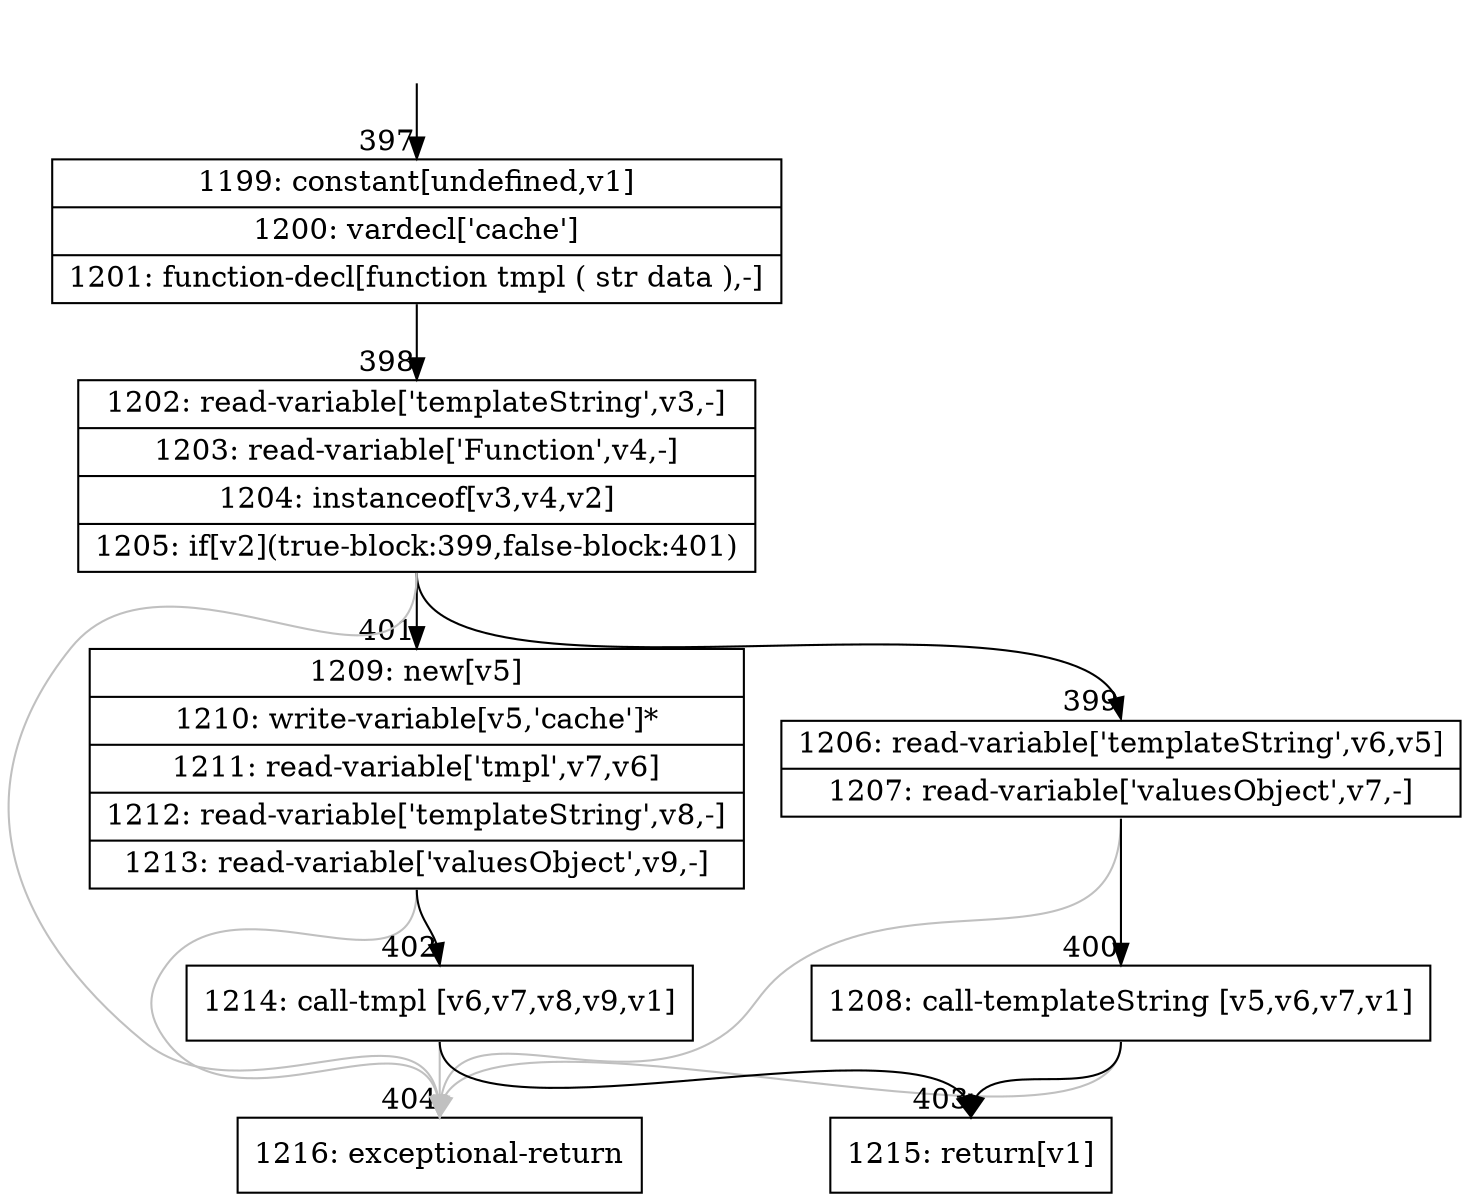digraph {
rankdir="TD"
BB_entry36[shape=none,label=""];
BB_entry36 -> BB397 [tailport=s, headport=n, headlabel="    397"]
BB397 [shape=record label="{1199: constant[undefined,v1]|1200: vardecl['cache']|1201: function-decl[function tmpl ( str data ),-]}" ] 
BB397 -> BB398 [tailport=s, headport=n, headlabel="      398"]
BB398 [shape=record label="{1202: read-variable['templateString',v3,-]|1203: read-variable['Function',v4,-]|1204: instanceof[v3,v4,v2]|1205: if[v2](true-block:399,false-block:401)}" ] 
BB398 -> BB399 [tailport=s, headport=n, headlabel="      399"]
BB398 -> BB401 [tailport=s, headport=n, headlabel="      401"]
BB398 -> BB404 [tailport=s, headport=n, color=gray, headlabel="      404"]
BB399 [shape=record label="{1206: read-variable['templateString',v6,v5]|1207: read-variable['valuesObject',v7,-]}" ] 
BB399 -> BB400 [tailport=s, headport=n, headlabel="      400"]
BB399 -> BB404 [tailport=s, headport=n, color=gray]
BB400 [shape=record label="{1208: call-templateString [v5,v6,v7,v1]}" ] 
BB400 -> BB403 [tailport=s, headport=n, headlabel="      403"]
BB400 -> BB404 [tailport=s, headport=n, color=gray]
BB401 [shape=record label="{1209: new[v5]|1210: write-variable[v5,'cache']*|1211: read-variable['tmpl',v7,v6]|1212: read-variable['templateString',v8,-]|1213: read-variable['valuesObject',v9,-]}" ] 
BB401 -> BB402 [tailport=s, headport=n, headlabel="      402"]
BB401 -> BB404 [tailport=s, headport=n, color=gray]
BB402 [shape=record label="{1214: call-tmpl [v6,v7,v8,v9,v1]}" ] 
BB402 -> BB403 [tailport=s, headport=n]
BB402 -> BB404 [tailport=s, headport=n, color=gray]
BB403 [shape=record label="{1215: return[v1]}" ] 
BB404 [shape=record label="{1216: exceptional-return}" ] 
//#$~ 503
}

